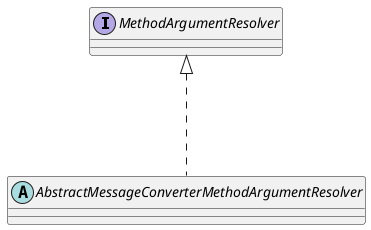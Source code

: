 @startuml

interface MethodArgumentResolver
abstract  AbstractMessageConverterMethodArgumentResolver
MethodArgumentResolver <|... AbstractMessageConverterMethodArgumentResolver


@enduml